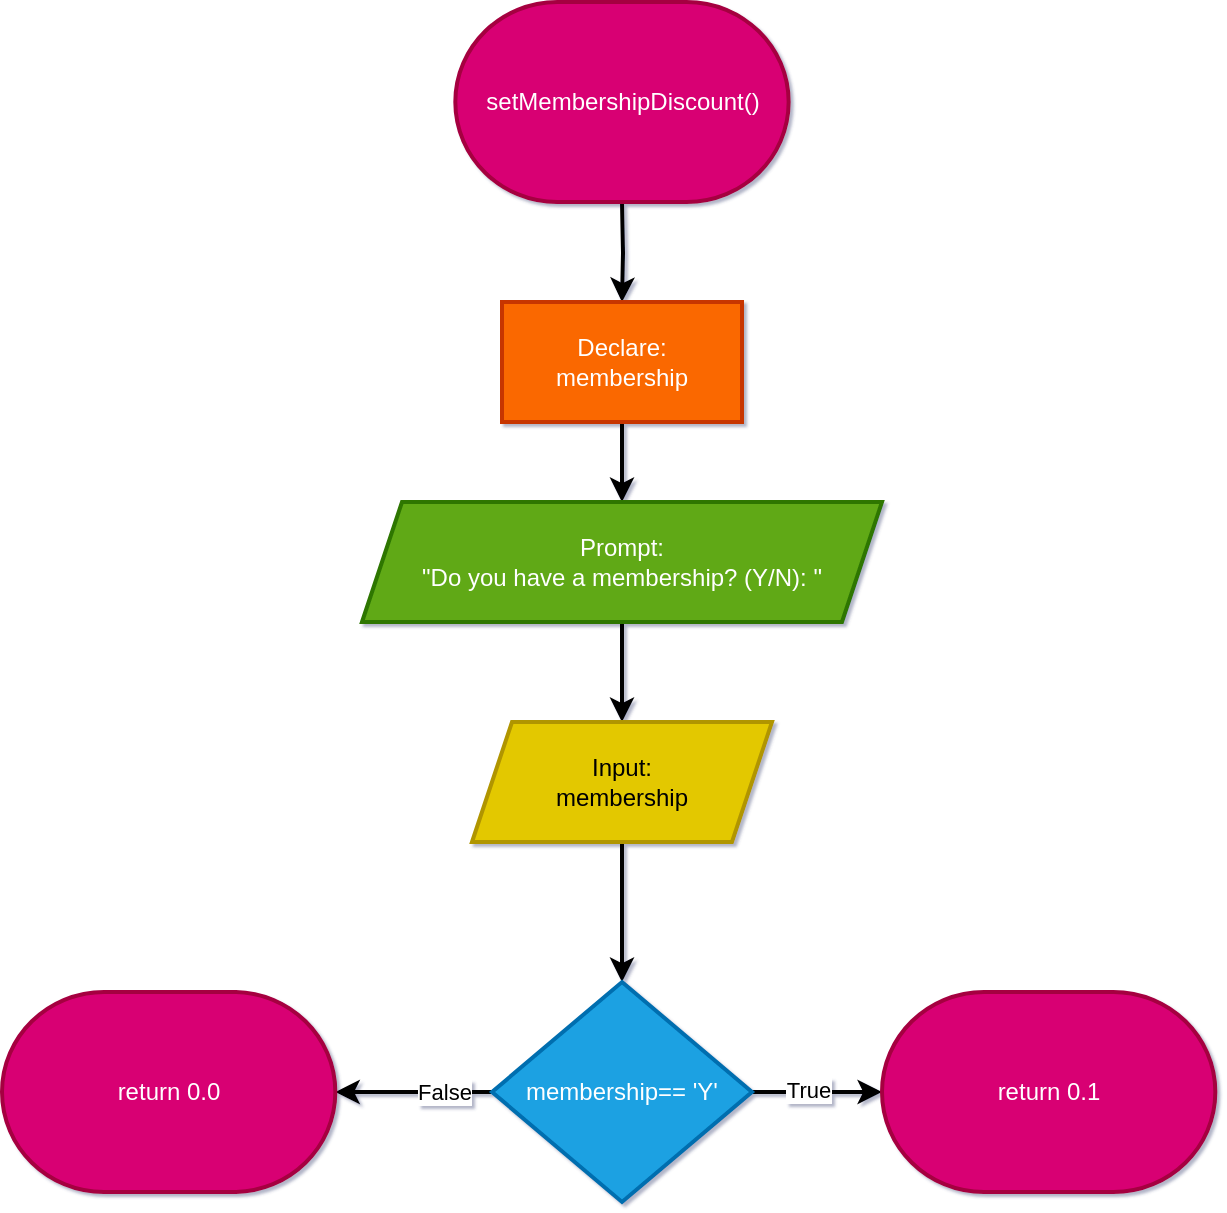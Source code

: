 <mxfile>
    <diagram name="Page-1" id="wWm3oFifaIzlCJxBvwEI">
        <mxGraphModel dx="705" dy="381" grid="1" gridSize="10" guides="1" tooltips="1" connect="1" arrows="1" fold="1" page="0" pageScale="1" pageWidth="827" pageHeight="1169" math="0" shadow="1">
            <root>
                <mxCell id="0"/>
                <mxCell id="1" parent="0"/>
                <mxCell id="loMx2dHr52xI0PEySTr8-5" value="" style="edgeStyle=orthogonalEdgeStyle;rounded=0;orthogonalLoop=1;jettySize=auto;html=1;textShadow=0;strokeWidth=2;" parent="1" target="loMx2dHr52xI0PEySTr8-4" edge="1">
                    <mxGeometry relative="1" as="geometry">
                        <mxPoint x="250" y="150" as="sourcePoint"/>
                    </mxGeometry>
                </mxCell>
                <mxCell id="loMx2dHr52xI0PEySTr8-7" value="" style="edgeStyle=orthogonalEdgeStyle;rounded=0;orthogonalLoop=1;jettySize=auto;html=1;textShadow=0;strokeWidth=2;" parent="1" source="loMx2dHr52xI0PEySTr8-4" target="loMx2dHr52xI0PEySTr8-6" edge="1">
                    <mxGeometry relative="1" as="geometry"/>
                </mxCell>
                <mxCell id="loMx2dHr52xI0PEySTr8-4" value="Declare:&lt;div&gt;membership&lt;/div&gt;" style="whiteSpace=wrap;html=1;strokeWidth=2;fillColor=#fa6800;fontColor=#FFFFFF;strokeColor=#C73500;textShadow=0;" parent="1" vertex="1">
                    <mxGeometry x="190" y="200" width="120" height="60" as="geometry"/>
                </mxCell>
                <mxCell id="loMx2dHr52xI0PEySTr8-11" value="" style="edgeStyle=orthogonalEdgeStyle;rounded=0;orthogonalLoop=1;jettySize=auto;html=1;textShadow=0;strokeWidth=2;" parent="1" source="loMx2dHr52xI0PEySTr8-6" target="loMx2dHr52xI0PEySTr8-10" edge="1">
                    <mxGeometry relative="1" as="geometry"/>
                </mxCell>
                <mxCell id="loMx2dHr52xI0PEySTr8-6" value="Prompt:&lt;div&gt;&quot;Do you have a membership? (Y/N): &quot;&lt;/div&gt;" style="shape=parallelogram;perimeter=parallelogramPerimeter;whiteSpace=wrap;html=1;fixedSize=1;fillColor=#60a917;strokeColor=#2D7600;fontColor=#ffffff;strokeWidth=2;textShadow=0;" parent="1" vertex="1">
                    <mxGeometry x="120" y="300" width="260" height="60" as="geometry"/>
                </mxCell>
                <mxCell id="loMx2dHr52xI0PEySTr8-13" value="" style="edgeStyle=orthogonalEdgeStyle;rounded=0;orthogonalLoop=1;jettySize=auto;html=1;textShadow=0;strokeWidth=2;" parent="1" source="loMx2dHr52xI0PEySTr8-10" target="loMx2dHr52xI0PEySTr8-12" edge="1">
                    <mxGeometry relative="1" as="geometry"/>
                </mxCell>
                <mxCell id="loMx2dHr52xI0PEySTr8-10" value="Input:&lt;div&gt;membership&lt;/div&gt;" style="shape=parallelogram;perimeter=parallelogramPerimeter;whiteSpace=wrap;html=1;fixedSize=1;fillColor=#E3C800;strokeColor=#B09500;fontColor=default;strokeWidth=2;align=center;verticalAlign=middle;fontFamily=Helvetica;fontSize=12;textShadow=0;" parent="1" vertex="1">
                    <mxGeometry x="175" y="410" width="150" height="60" as="geometry"/>
                </mxCell>
                <mxCell id="loMx2dHr52xI0PEySTr8-15" value="" style="edgeStyle=orthogonalEdgeStyle;rounded=0;orthogonalLoop=1;jettySize=auto;html=1;textShadow=0;strokeWidth=2;" parent="1" source="loMx2dHr52xI0PEySTr8-12" edge="1">
                    <mxGeometry relative="1" as="geometry">
                        <mxPoint x="380" y="595" as="targetPoint"/>
                    </mxGeometry>
                </mxCell>
                <mxCell id="loMx2dHr52xI0PEySTr8-16" value="True" style="edgeLabel;html=1;align=center;verticalAlign=middle;resizable=0;points=[];textShadow=0;" parent="loMx2dHr52xI0PEySTr8-15" vertex="1" connectable="0">
                    <mxGeometry x="-0.139" y="-1" relative="1" as="geometry">
                        <mxPoint y="-2" as="offset"/>
                    </mxGeometry>
                </mxCell>
                <mxCell id="loMx2dHr52xI0PEySTr8-18" value="" style="edgeStyle=orthogonalEdgeStyle;rounded=0;orthogonalLoop=1;jettySize=auto;html=1;textShadow=0;entryX=1;entryY=0.5;entryDx=0;entryDy=0;entryPerimeter=0;strokeWidth=2;" parent="1" source="loMx2dHr52xI0PEySTr8-12" target="4" edge="1">
                    <mxGeometry relative="1" as="geometry">
                        <mxPoint x="114" y="595" as="targetPoint"/>
                    </mxGeometry>
                </mxCell>
                <mxCell id="loMx2dHr52xI0PEySTr8-19" value="False" style="edgeLabel;html=1;align=center;verticalAlign=middle;resizable=0;points=[];textShadow=0;" parent="loMx2dHr52xI0PEySTr8-18" vertex="1" connectable="0">
                    <mxGeometry x="0.107" relative="1" as="geometry">
                        <mxPoint x="19" as="offset"/>
                    </mxGeometry>
                </mxCell>
                <mxCell id="loMx2dHr52xI0PEySTr8-12" value="membership== &#39;Y&#39;" style="rhombus;whiteSpace=wrap;html=1;fillColor=#1ba1e2;strokeColor=#006EAF;strokeWidth=2;fontColor=#ffffff;textShadow=0;" parent="1" vertex="1">
                    <mxGeometry x="185" y="540" width="130" height="110" as="geometry"/>
                </mxCell>
                <mxCell id="2" value="&lt;span style=&quot;color: rgb(255, 255, 255);&quot;&gt;setMembershipDiscount()&lt;/span&gt;" style="strokeWidth=2;html=1;shape=mxgraph.flowchart.terminator;whiteSpace=wrap;fillColor=#d80073;fontColor=#ffffff;strokeColor=#A50040;" vertex="1" parent="1">
                    <mxGeometry x="166.66" y="50" width="166.67" height="100" as="geometry"/>
                </mxCell>
                <mxCell id="3" value="&lt;span style=&quot;color: rgb(255, 255, 255);&quot;&gt;return 0.1&lt;/span&gt;" style="strokeWidth=2;html=1;shape=mxgraph.flowchart.terminator;whiteSpace=wrap;fillColor=#d80073;fontColor=#ffffff;strokeColor=#A50040;" vertex="1" parent="1">
                    <mxGeometry x="380" y="545" width="166.67" height="100" as="geometry"/>
                </mxCell>
                <mxCell id="4" value="&lt;span style=&quot;color: rgb(255, 255, 255);&quot;&gt;return 0.0&lt;/span&gt;" style="strokeWidth=2;html=1;shape=mxgraph.flowchart.terminator;whiteSpace=wrap;fillColor=#d80073;fontColor=#ffffff;strokeColor=#A50040;" vertex="1" parent="1">
                    <mxGeometry x="-60" y="545" width="166.67" height="100" as="geometry"/>
                </mxCell>
            </root>
        </mxGraphModel>
    </diagram>
</mxfile>
